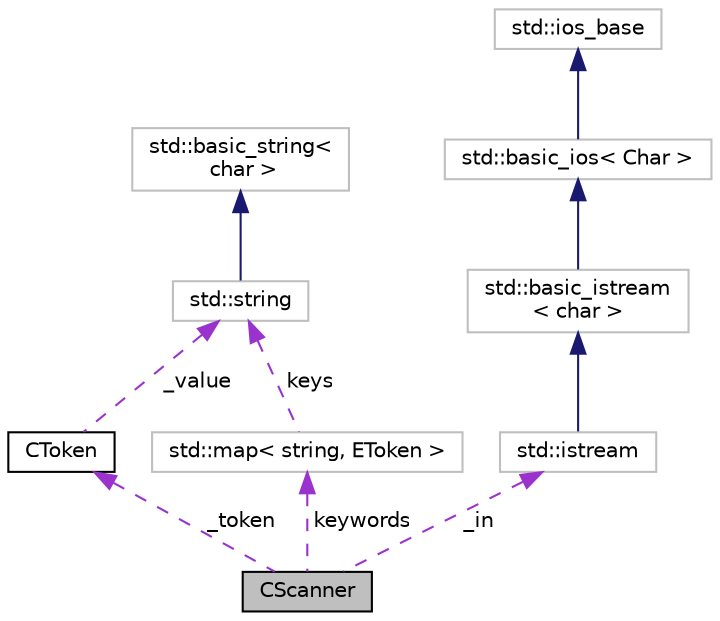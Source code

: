 digraph "CScanner"
{
  edge [fontname="Helvetica",fontsize="10",labelfontname="Helvetica",labelfontsize="10"];
  node [fontname="Helvetica",fontsize="10",shape=record];
  Node1 [label="CScanner",height=0.2,width=0.4,color="black", fillcolor="grey75", style="filled", fontcolor="black"];
  Node2 -> Node1 [dir="back",color="darkorchid3",fontsize="10",style="dashed",label=" _token" ,fontname="Helvetica"];
  Node2 [label="CToken",height=0.2,width=0.4,color="black", fillcolor="white", style="filled",URL="$classCToken.html",tooltip="token "];
  Node3 -> Node2 [dir="back",color="darkorchid3",fontsize="10",style="dashed",label=" _value" ,fontname="Helvetica"];
  Node3 [label="std::string",height=0.2,width=0.4,color="grey75", fillcolor="white", style="filled",tooltip="STL class. "];
  Node4 -> Node3 [dir="back",color="midnightblue",fontsize="10",style="solid",fontname="Helvetica"];
  Node4 [label="std::basic_string\<\l char \>",height=0.2,width=0.4,color="grey75", fillcolor="white", style="filled",tooltip="STL class. "];
  Node5 -> Node1 [dir="back",color="darkorchid3",fontsize="10",style="dashed",label=" _in" ,fontname="Helvetica"];
  Node5 [label="std::istream",height=0.2,width=0.4,color="grey75", fillcolor="white", style="filled",tooltip="STL class. "];
  Node6 -> Node5 [dir="back",color="midnightblue",fontsize="10",style="solid",fontname="Helvetica"];
  Node6 [label="std::basic_istream\l\< char \>",height=0.2,width=0.4,color="grey75", fillcolor="white", style="filled",tooltip="STL class. "];
  Node7 -> Node6 [dir="back",color="midnightblue",fontsize="10",style="solid",fontname="Helvetica"];
  Node7 [label="std::basic_ios\< Char \>",height=0.2,width=0.4,color="grey75", fillcolor="white", style="filled",tooltip="STL class. "];
  Node8 -> Node7 [dir="back",color="midnightblue",fontsize="10",style="solid",fontname="Helvetica"];
  Node8 [label="std::ios_base",height=0.2,width=0.4,color="grey75", fillcolor="white", style="filled",tooltip="STL class. "];
  Node9 -> Node1 [dir="back",color="darkorchid3",fontsize="10",style="dashed",label=" keywords" ,fontname="Helvetica"];
  Node9 [label="std::map\< string, EToken \>",height=0.2,width=0.4,color="grey75", fillcolor="white", style="filled"];
  Node3 -> Node9 [dir="back",color="darkorchid3",fontsize="10",style="dashed",label=" keys" ,fontname="Helvetica"];
}

